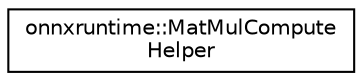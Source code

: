 digraph "Graphical Class Hierarchy"
{
  edge [fontname="Helvetica",fontsize="10",labelfontname="Helvetica",labelfontsize="10"];
  node [fontname="Helvetica",fontsize="10",shape=record];
  rankdir="LR";
  Node0 [label="onnxruntime::MatMulCompute\lHelper",height=0.2,width=0.4,color="black", fillcolor="white", style="filled",URL="$classonnxruntime_1_1MatMulComputeHelper.html"];
}
